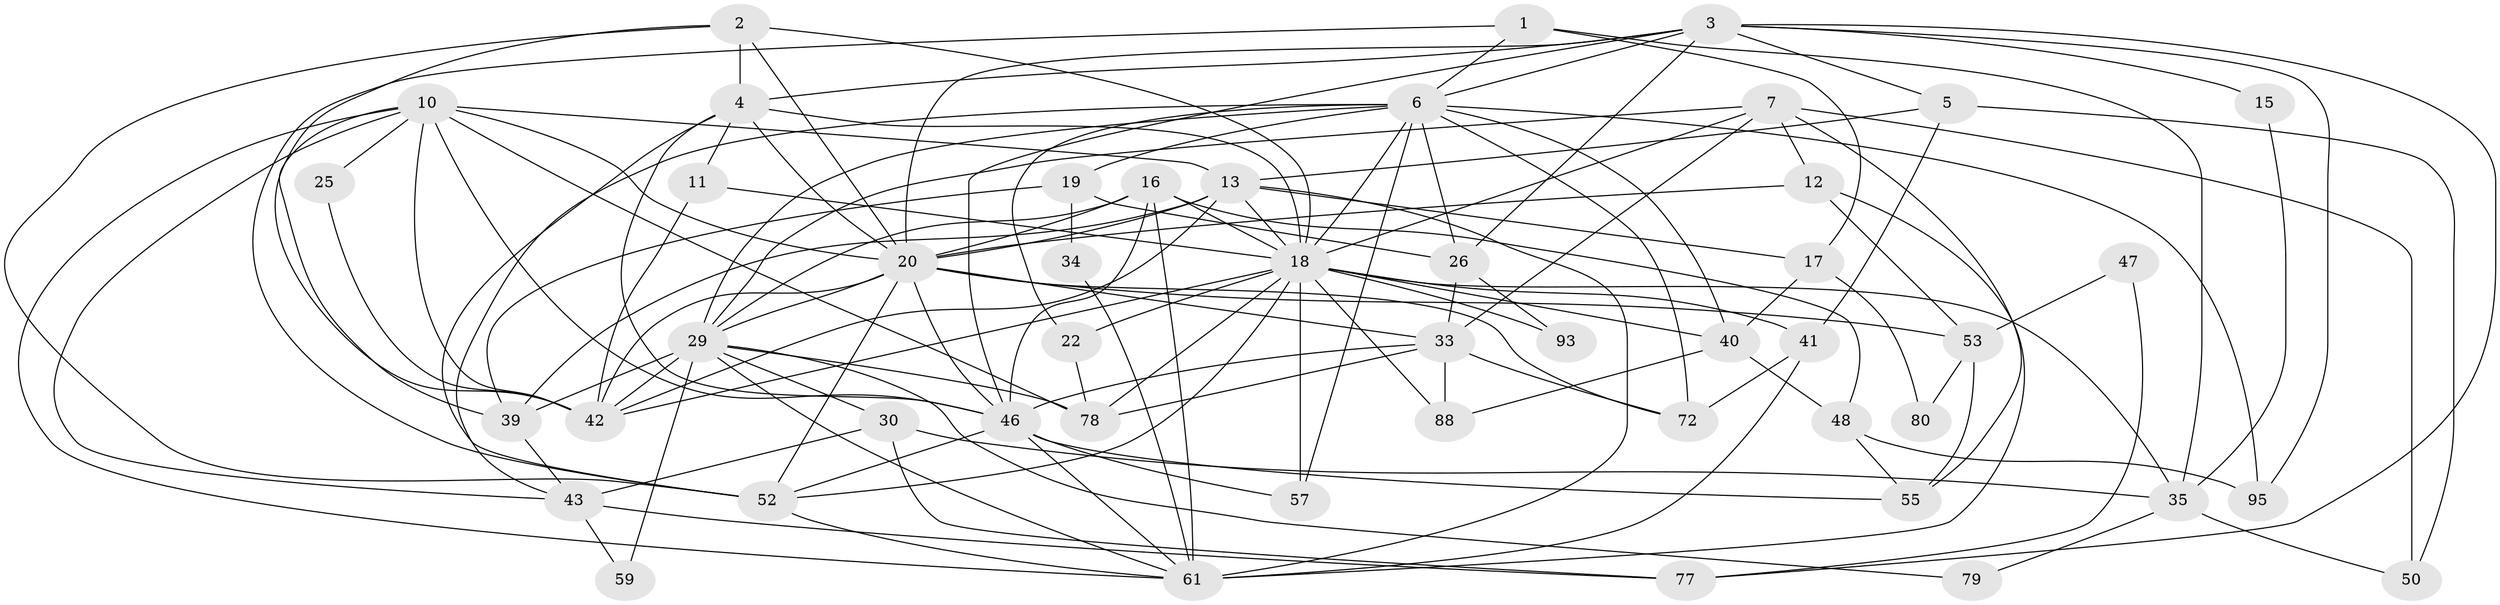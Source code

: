 // original degree distribution, {4: 0.2916666666666667, 2: 0.17708333333333334, 3: 0.21875, 6: 0.07291666666666667, 8: 0.020833333333333332, 5: 0.15625, 7: 0.0625}
// Generated by graph-tools (version 1.1) at 2025/15/03/09/25 04:15:14]
// undirected, 48 vertices, 130 edges
graph export_dot {
graph [start="1"]
  node [color=gray90,style=filled];
  1;
  2 [super="+76"];
  3 [super="+62+49"];
  4 [super="+27"];
  5 [super="+65"];
  6 [super="+96+60+8"];
  7 [super="+9+23+86"];
  10 [super="+56+14"];
  11 [super="+21"];
  12;
  13 [super="+31"];
  15;
  16 [super="+81"];
  17;
  18 [super="+66+28+67+24"];
  19;
  20 [super="+94+37"];
  22 [super="+58"];
  25;
  26;
  29 [super="+36+32+89"];
  30;
  33 [super="+71+68"];
  34;
  35 [super="+54"];
  39 [super="+51"];
  40 [super="+44"];
  41;
  42 [super="+90+45"];
  43 [super="+75"];
  46 [super="+73+83"];
  47;
  48;
  50 [super="+70"];
  52 [super="+84+63"];
  53;
  55;
  57 [super="+69"];
  59;
  61 [super="+64"];
  72 [super="+85"];
  77;
  78;
  79;
  80;
  88;
  93;
  95;
  1 -- 17;
  1 -- 35;
  1 -- 6;
  1 -- 52;
  2 -- 18;
  2 -- 4;
  2 -- 20;
  2 -- 52;
  2 -- 42;
  3 -- 4;
  3 -- 6;
  3 -- 5;
  3 -- 95;
  3 -- 26;
  3 -- 77;
  3 -- 46;
  3 -- 15;
  3 -- 20;
  4 -- 46;
  4 -- 11;
  4 -- 18;
  4 -- 20;
  4 -- 52;
  5 -- 41;
  5 -- 50;
  5 -- 13;
  6 -- 40;
  6 -- 43;
  6 -- 95;
  6 -- 19;
  6 -- 22 [weight=2];
  6 -- 72;
  6 -- 29;
  6 -- 26;
  6 -- 18;
  6 -- 57;
  7 -- 29 [weight=2];
  7 -- 18;
  7 -- 33;
  7 -- 12;
  7 -- 55;
  7 -- 50;
  10 -- 25;
  10 -- 43;
  10 -- 78;
  10 -- 61;
  10 -- 42;
  10 -- 46 [weight=2];
  10 -- 20;
  10 -- 13;
  10 -- 39;
  11 -- 42 [weight=2];
  11 -- 18;
  12 -- 53;
  12 -- 61;
  12 -- 20;
  13 -- 17;
  13 -- 39;
  13 -- 42;
  13 -- 61;
  13 -- 18;
  13 -- 20;
  15 -- 35;
  16 -- 48;
  16 -- 46;
  16 -- 61;
  16 -- 29;
  16 -- 18;
  16 -- 20;
  17 -- 40 [weight=2];
  17 -- 80;
  18 -- 93 [weight=2];
  18 -- 35;
  18 -- 41;
  18 -- 57 [weight=2];
  18 -- 52;
  18 -- 40;
  18 -- 22;
  18 -- 88;
  18 -- 42;
  18 -- 78;
  19 -- 26;
  19 -- 34;
  19 -- 39;
  20 -- 52 [weight=2];
  20 -- 33;
  20 -- 72;
  20 -- 42;
  20 -- 46;
  20 -- 53;
  20 -- 29;
  22 -- 78;
  25 -- 42;
  26 -- 33;
  26 -- 93;
  29 -- 30;
  29 -- 61;
  29 -- 39;
  29 -- 59;
  29 -- 78;
  29 -- 79;
  29 -- 42;
  30 -- 77;
  30 -- 43;
  30 -- 35;
  33 -- 88;
  33 -- 78;
  33 -- 46 [weight=2];
  33 -- 72;
  34 -- 61;
  35 -- 79;
  35 -- 50;
  39 -- 43;
  40 -- 48;
  40 -- 88;
  41 -- 61;
  41 -- 72;
  43 -- 77;
  43 -- 59;
  46 -- 55;
  46 -- 61;
  46 -- 52;
  46 -- 57;
  47 -- 77;
  47 -- 53;
  48 -- 55;
  48 -- 95;
  52 -- 61;
  53 -- 55;
  53 -- 80;
}
